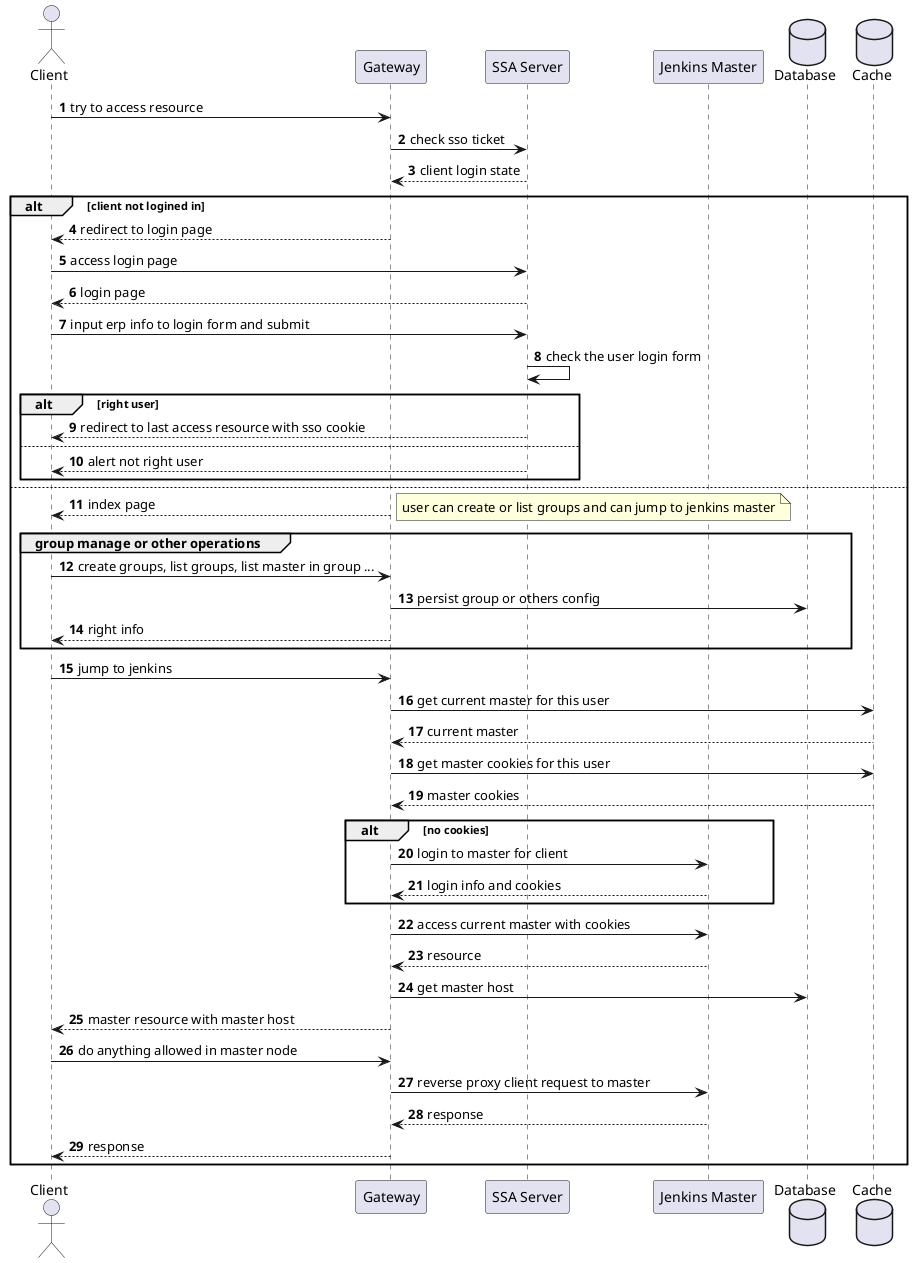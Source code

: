 @startuml
autonumber

actor "Client" as client
participant "Gateway" as gw
participant "SSA Server" as ssa
participant "Jenkins Master" as master
database "Database" as db
database "Cache" as cache

client -> gw: try to access resource
gw -> ssa: check sso ticket
ssa --> gw: client login state
alt client not logined in
    gw --> client: redirect to login page
    client -> ssa: access login page
    ssa --> client: login page
    client -> ssa: input erp info to login form and submit
    ssa -> ssa: check the user login form
    alt right user
        ssa --> client: redirect to last access resource with sso cookie
    else
        ssa --> client: alert not right user
    end
else
    gw --> client: index page
    note right: user can create or list groups and can jump to jenkins master
    group group manage or other operations
    client -> gw: create groups, list groups, list master in group ...
    gw -> db: persist group or others config
    gw --> client: right info
    end
    client -> gw: jump to jenkins
    gw -> cache: get current master for this user
    cache --> gw: current master
    gw -> cache: get master cookies for this user
    cache --> gw: master cookies
    alt no cookies
        gw -> master: login to master for client
        master --> gw: login info and cookies
    end 
    gw -> master: access current master with cookies
    master --> gw: resource
    gw -> db: get master host
    gw --> client: master resource with master host
    client -> gw: do anything allowed in master node
    gw -> master: reverse proxy client request to master
    master --> gw: response
    gw --> client: response
end

' user -> browser : Visit the Reseller UI login page
' browser -> reseller_ui : Retrieve the Reseller UI login page
' browser <- reseller_ui : Return the login page with form field \nusername, password, and One Time Password(OTP)
' user <- browser : Display the page, wait for user input
' user -> user: Recall username and password \nfrom memory
' user -> browser : Fill in the username and password field
' user -> user: Open Google Authenticator, \nread the OTP
' user -> browser : Fill in the OTP, and hit the send button
' browser -> reseller_ui : Send the username, password and OTP
' reseller_ui -> reseller_ui : Verify the information is valid
' alt Login valid
'     browser <- reseller_ui : Return the logged in page
'     user <- browser : Display the logged in page
' else Login invalid
'     browser <- reseller_ui : Return login failure page
'     user <- browser : Display the login failure page
' end
@enduml